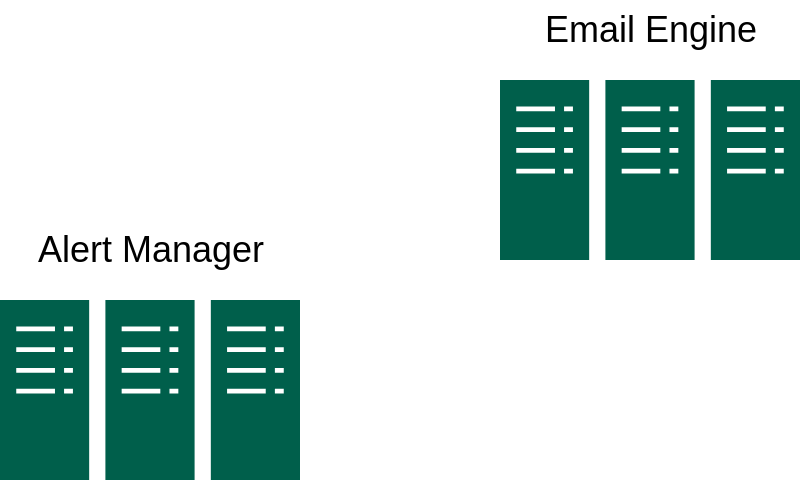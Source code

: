 <mxfile version="20.2.7" type="github">
  <diagram id="ITJkx8O16Wo3wCYVVDW9" name="Page-1">
    <mxGraphModel dx="1115" dy="795" grid="1" gridSize="10" guides="1" tooltips="1" connect="1" arrows="1" fold="1" page="1" pageScale="1" pageWidth="827" pageHeight="1169" math="0" shadow="0">
      <root>
        <mxCell id="0" />
        <mxCell id="1" parent="0" />
        <mxCell id="Ga3TDmFZdKd7LaxTZ1pT-2" value="" style="sketch=0;pointerEvents=1;shadow=0;dashed=0;html=1;strokeColor=none;fillColor=#005F4B;labelPosition=center;verticalLabelPosition=bottom;verticalAlign=top;align=center;outlineConnect=0;shape=mxgraph.veeam2.server_cluster;" vertex="1" parent="1">
          <mxGeometry x="330" y="300" width="150" height="90" as="geometry" />
        </mxCell>
        <mxCell id="Ga3TDmFZdKd7LaxTZ1pT-3" value="Alert Manager" style="text;html=1;align=center;verticalAlign=middle;resizable=0;points=[];autosize=1;strokeColor=none;fillColor=none;arcSize=12;imageWidth=48;imageHeight=48;strokeWidth=9;fontSize=18;" vertex="1" parent="1">
          <mxGeometry x="335" y="260" width="140" height="30" as="geometry" />
        </mxCell>
        <mxCell id="Ga3TDmFZdKd7LaxTZ1pT-4" value="" style="sketch=0;pointerEvents=1;shadow=0;dashed=0;html=1;strokeColor=none;fillColor=#005F4B;labelPosition=center;verticalLabelPosition=bottom;verticalAlign=top;align=center;outlineConnect=0;shape=mxgraph.veeam2.server_cluster;" vertex="1" parent="1">
          <mxGeometry x="580" y="190" width="150" height="90" as="geometry" />
        </mxCell>
        <mxCell id="Ga3TDmFZdKd7LaxTZ1pT-5" value="Email Engine" style="text;html=1;align=center;verticalAlign=middle;resizable=0;points=[];autosize=1;strokeColor=none;fillColor=none;arcSize=12;imageWidth=48;imageHeight=48;strokeWidth=9;fontSize=18;" vertex="1" parent="1">
          <mxGeometry x="590" y="150" width="130" height="30" as="geometry" />
        </mxCell>
      </root>
    </mxGraphModel>
  </diagram>
</mxfile>
